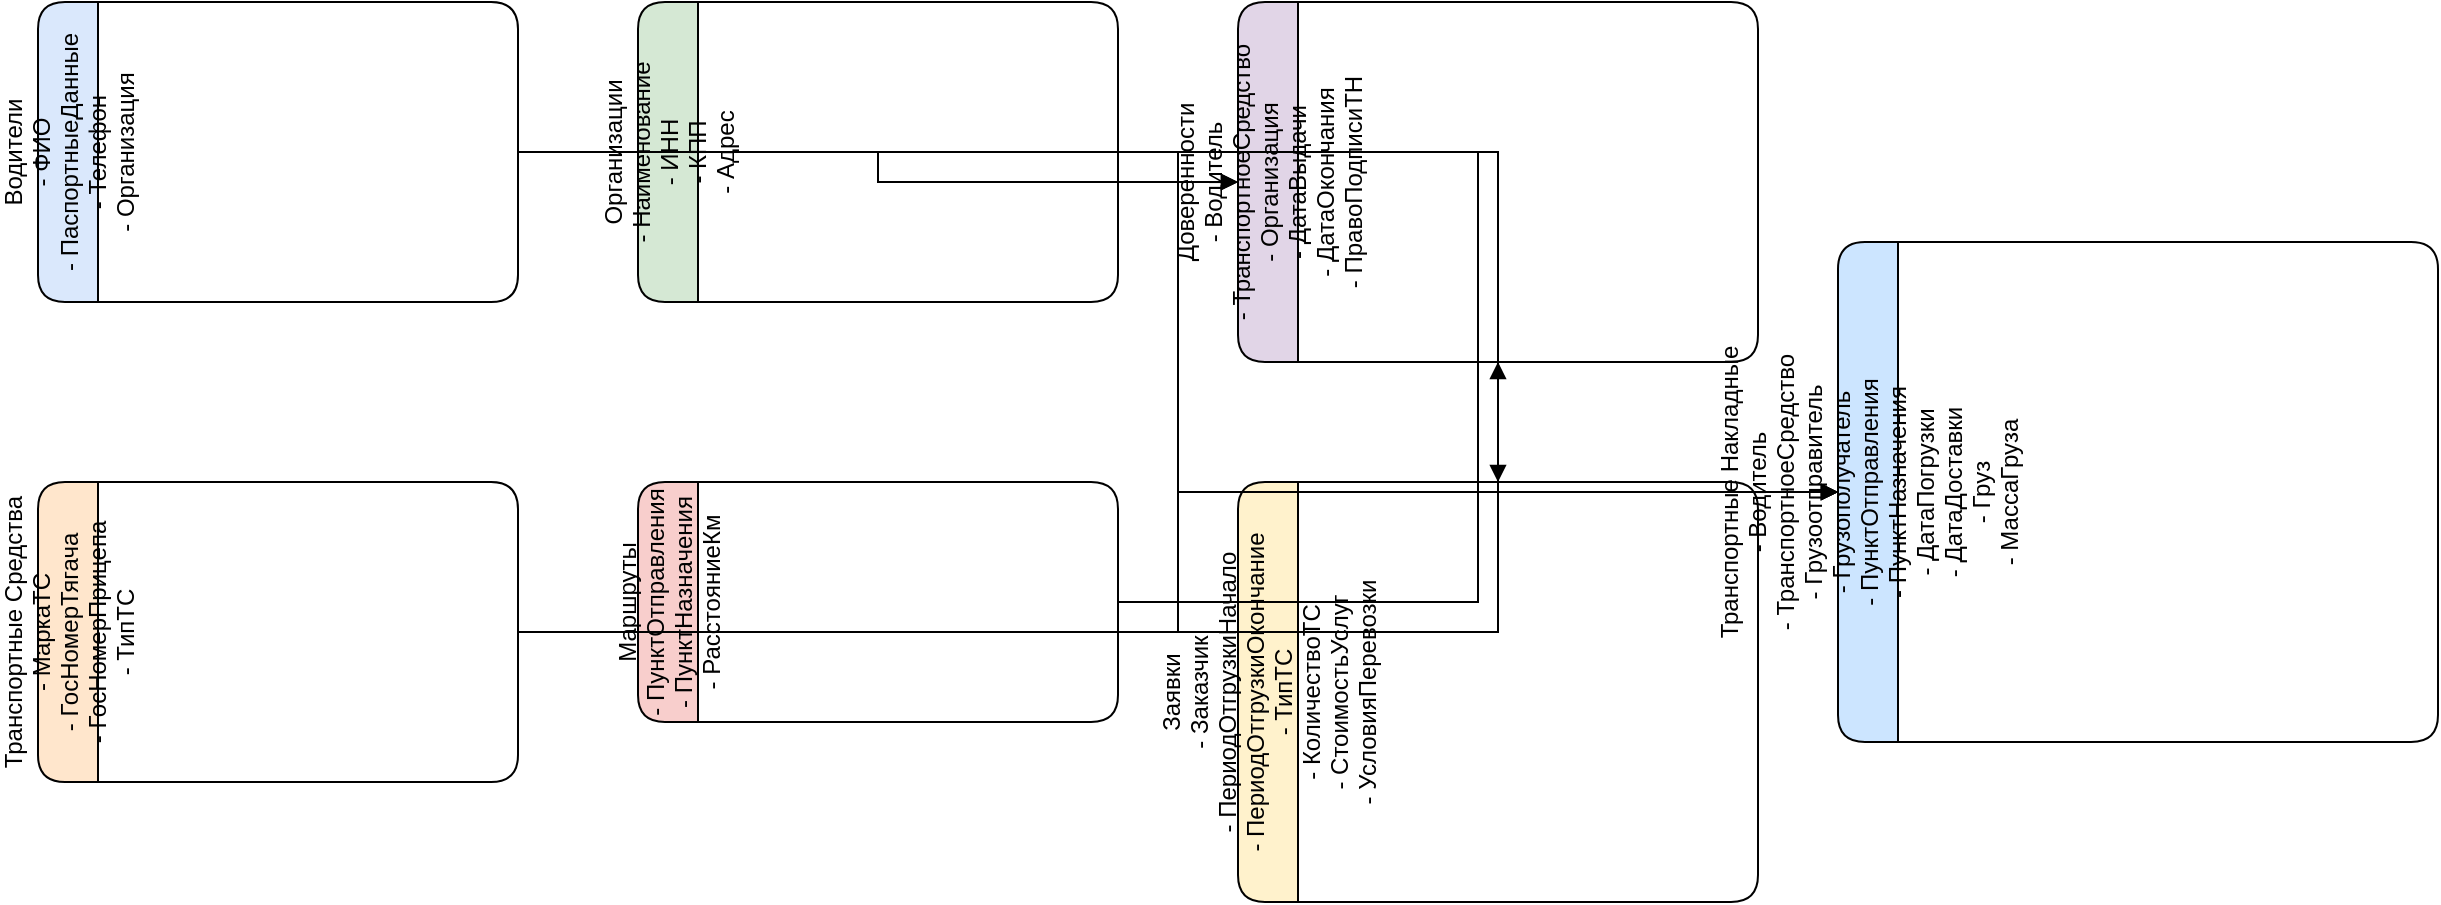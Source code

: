 <mxfile version="26.2.14">
  <diagram name="ER Перевозки Грузов" id="fLYw4hCJlVGGEEXkQrG1">
    <mxGraphModel dx="2058" dy="1112" grid="1" gridSize="10" guides="1" tooltips="1" connect="1" arrows="1" fold="1" page="1" pageScale="1" pageWidth="827" pageHeight="1169" math="0" shadow="0">
      <root>
        <mxCell id="0" />
        <mxCell id="1" parent="0" />
        <mxCell id="gjsFZleW79kHtB3h6otO-1" value="Водители&#xa;- ФИО&#xa;- ПаспортныеДанные&#xa;- Телефон&#xa;- Организация" style="shape=swimlane;rounded=1;horizontal=0;startSize=30;fillColor=#dae8fc" vertex="1" parent="1">
          <mxGeometry x="40" y="40" width="240" height="150" as="geometry" />
        </mxCell>
        <mxCell id="gjsFZleW79kHtB3h6otO-2" value="Организации&#xa;- Наименование&#xa;- ИНН&#xa;- КПП&#xa;- Адрес" style="shape=swimlane;rounded=1;horizontal=0;startSize=30;fillColor=#d5e8d4" vertex="1" parent="1">
          <mxGeometry x="340" y="40" width="240" height="150" as="geometry" />
        </mxCell>
        <mxCell id="gjsFZleW79kHtB3h6otO-3" value="Транспортные Средства&#xa;- МаркаТС&#xa;- ГосНомерТягача&#xa;- ГосНомерПрицепа&#xa;- ТипТС" style="shape=swimlane;rounded=1;horizontal=0;startSize=30;fillColor=#ffe6cc" vertex="1" parent="1">
          <mxGeometry x="40" y="280" width="240" height="150" as="geometry" />
        </mxCell>
        <mxCell id="gjsFZleW79kHtB3h6otO-4" value="Маршруты&#xa;- ПунктОтправления&#xa;- ПунктНазначения&#xa;- РасстояниеКм" style="shape=swimlane;rounded=1;horizontal=0;startSize=30;fillColor=#f8cecc" vertex="1" parent="1">
          <mxGeometry x="340" y="280" width="240" height="120" as="geometry" />
        </mxCell>
        <mxCell id="gjsFZleW79kHtB3h6otO-5" value="Доверенности&#xa;- Водитель&#xa;- ТранспортноеСредство&#xa;- Организация&#xa;- ДатаВыдачи&#xa;- ДатаОкончания&#xa;- ПравоПодписиТН" style="shape=swimlane;rounded=1;horizontal=0;startSize=30;fillColor=#e1d5e7" vertex="1" parent="1">
          <mxGeometry x="640" y="40" width="260" height="180" as="geometry" />
        </mxCell>
        <mxCell id="gjsFZleW79kHtB3h6otO-6" value="Заявки&#xa;- Заказчик&#xa;- ПериодОтгрузкиНачало&#xa;- ПериодОтгрузкиОкончание&#xa;- ТипТС&#xa;- КоличествоТС&#xa;- СтоимостьУслуг&#xa;- УсловияПеревозки" style="shape=swimlane;rounded=1;horizontal=0;startSize=30;fillColor=#fff2cc" vertex="1" parent="1">
          <mxGeometry x="640" y="280" width="260" height="210" as="geometry" />
        </mxCell>
        <mxCell id="gjsFZleW79kHtB3h6otO-7" value="Транспортные Накладные&#xa;- Водитель&#xa;- ТранспортноеСредство&#xa;- Грузоотправитель&#xa;- Грузополучатель&#xa;- ПунктОтправления&#xa;- ПунктНазначения&#xa;- ДатаПогрузки&#xa;- ДатаДоставки&#xa;- Груз&#xa;- МассаГруза" style="shape=swimlane;rounded=1;horizontal=0;startSize=30;fillColor=#cce5ff" vertex="1" parent="1">
          <mxGeometry x="940" y="160" width="300" height="250" as="geometry" />
        </mxCell>
        <mxCell id="gjsFZleW79kHtB3h6otO-8" style="edgeStyle=orthogonalEdgeStyle;rounded=0;html=1;endArrow=block" edge="1" parent="1" source="gjsFZleW79kHtB3h6otO-1" target="gjsFZleW79kHtB3h6otO-5">
          <mxGeometry relative="1" as="geometry" />
        </mxCell>
        <mxCell id="gjsFZleW79kHtB3h6otO-9" style="edgeStyle=orthogonalEdgeStyle;rounded=0;html=1;endArrow=block" edge="1" parent="1" source="gjsFZleW79kHtB3h6otO-3" target="gjsFZleW79kHtB3h6otO-5">
          <mxGeometry relative="1" as="geometry" />
        </mxCell>
        <mxCell id="gjsFZleW79kHtB3h6otO-10" style="edgeStyle=orthogonalEdgeStyle;rounded=0;html=1;endArrow=block" edge="1" parent="1" source="gjsFZleW79kHtB3h6otO-2" target="gjsFZleW79kHtB3h6otO-5">
          <mxGeometry relative="1" as="geometry" />
        </mxCell>
        <mxCell id="gjsFZleW79kHtB3h6otO-11" style="edgeStyle=orthogonalEdgeStyle;rounded=0;html=1;endArrow=block" edge="1" parent="1" source="gjsFZleW79kHtB3h6otO-2" target="gjsFZleW79kHtB3h6otO-6">
          <mxGeometry relative="1" as="geometry" />
        </mxCell>
        <mxCell id="gjsFZleW79kHtB3h6otO-12" style="edgeStyle=orthogonalEdgeStyle;rounded=0;html=1;endArrow=block" edge="1" parent="1" source="gjsFZleW79kHtB3h6otO-1" target="gjsFZleW79kHtB3h6otO-7">
          <mxGeometry relative="1" as="geometry" />
        </mxCell>
        <mxCell id="gjsFZleW79kHtB3h6otO-13" style="edgeStyle=orthogonalEdgeStyle;rounded=0;html=1;endArrow=block" edge="1" parent="1" source="gjsFZleW79kHtB3h6otO-3" target="gjsFZleW79kHtB3h6otO-7">
          <mxGeometry relative="1" as="geometry" />
        </mxCell>
        <mxCell id="gjsFZleW79kHtB3h6otO-14" style="edgeStyle=orthogonalEdgeStyle;rounded=0;html=1;endArrow=block" edge="1" parent="1" source="gjsFZleW79kHtB3h6otO-4" target="gjsFZleW79kHtB3h6otO-7">
          <mxGeometry relative="1" as="geometry" />
        </mxCell>
        <mxCell id="gjsFZleW79kHtB3h6otO-15" style="edgeStyle=orthogonalEdgeStyle;rounded=0;html=1;endArrow=block" edge="1" parent="1" source="gjsFZleW79kHtB3h6otO-2" target="gjsFZleW79kHtB3h6otO-7">
          <mxGeometry relative="1" as="geometry" />
        </mxCell>
      </root>
    </mxGraphModel>
  </diagram>
</mxfile>
